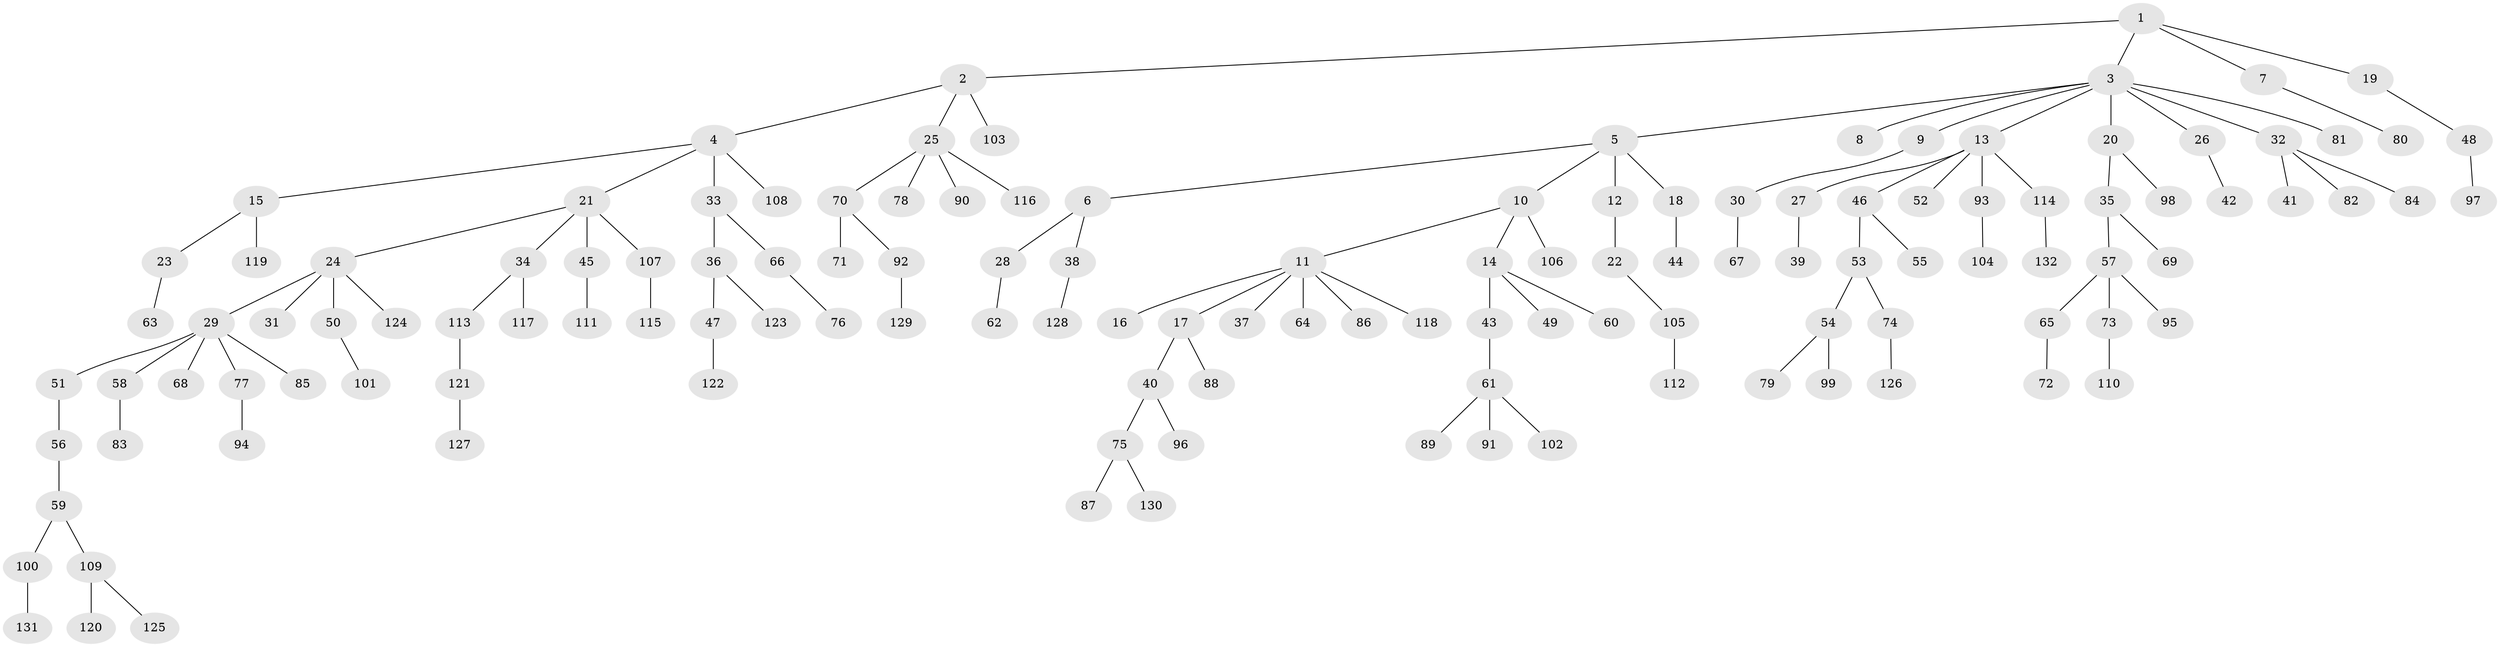 // coarse degree distribution, {6: 0.056179775280898875, 9: 0.011235955056179775, 5: 0.0449438202247191, 3: 0.0449438202247191, 1: 0.6179775280898876, 2: 0.16853932584269662, 4: 0.056179775280898875}
// Generated by graph-tools (version 1.1) at 2025/24/03/03/25 07:24:08]
// undirected, 132 vertices, 131 edges
graph export_dot {
graph [start="1"]
  node [color=gray90,style=filled];
  1;
  2;
  3;
  4;
  5;
  6;
  7;
  8;
  9;
  10;
  11;
  12;
  13;
  14;
  15;
  16;
  17;
  18;
  19;
  20;
  21;
  22;
  23;
  24;
  25;
  26;
  27;
  28;
  29;
  30;
  31;
  32;
  33;
  34;
  35;
  36;
  37;
  38;
  39;
  40;
  41;
  42;
  43;
  44;
  45;
  46;
  47;
  48;
  49;
  50;
  51;
  52;
  53;
  54;
  55;
  56;
  57;
  58;
  59;
  60;
  61;
  62;
  63;
  64;
  65;
  66;
  67;
  68;
  69;
  70;
  71;
  72;
  73;
  74;
  75;
  76;
  77;
  78;
  79;
  80;
  81;
  82;
  83;
  84;
  85;
  86;
  87;
  88;
  89;
  90;
  91;
  92;
  93;
  94;
  95;
  96;
  97;
  98;
  99;
  100;
  101;
  102;
  103;
  104;
  105;
  106;
  107;
  108;
  109;
  110;
  111;
  112;
  113;
  114;
  115;
  116;
  117;
  118;
  119;
  120;
  121;
  122;
  123;
  124;
  125;
  126;
  127;
  128;
  129;
  130;
  131;
  132;
  1 -- 2;
  1 -- 3;
  1 -- 7;
  1 -- 19;
  2 -- 4;
  2 -- 25;
  2 -- 103;
  3 -- 5;
  3 -- 8;
  3 -- 9;
  3 -- 13;
  3 -- 20;
  3 -- 26;
  3 -- 32;
  3 -- 81;
  4 -- 15;
  4 -- 21;
  4 -- 33;
  4 -- 108;
  5 -- 6;
  5 -- 10;
  5 -- 12;
  5 -- 18;
  6 -- 28;
  6 -- 38;
  7 -- 80;
  9 -- 30;
  10 -- 11;
  10 -- 14;
  10 -- 106;
  11 -- 16;
  11 -- 17;
  11 -- 37;
  11 -- 64;
  11 -- 86;
  11 -- 118;
  12 -- 22;
  13 -- 27;
  13 -- 46;
  13 -- 52;
  13 -- 93;
  13 -- 114;
  14 -- 43;
  14 -- 49;
  14 -- 60;
  15 -- 23;
  15 -- 119;
  17 -- 40;
  17 -- 88;
  18 -- 44;
  19 -- 48;
  20 -- 35;
  20 -- 98;
  21 -- 24;
  21 -- 34;
  21 -- 45;
  21 -- 107;
  22 -- 105;
  23 -- 63;
  24 -- 29;
  24 -- 31;
  24 -- 50;
  24 -- 124;
  25 -- 70;
  25 -- 78;
  25 -- 90;
  25 -- 116;
  26 -- 42;
  27 -- 39;
  28 -- 62;
  29 -- 51;
  29 -- 58;
  29 -- 68;
  29 -- 77;
  29 -- 85;
  30 -- 67;
  32 -- 41;
  32 -- 82;
  32 -- 84;
  33 -- 36;
  33 -- 66;
  34 -- 113;
  34 -- 117;
  35 -- 57;
  35 -- 69;
  36 -- 47;
  36 -- 123;
  38 -- 128;
  40 -- 75;
  40 -- 96;
  43 -- 61;
  45 -- 111;
  46 -- 53;
  46 -- 55;
  47 -- 122;
  48 -- 97;
  50 -- 101;
  51 -- 56;
  53 -- 54;
  53 -- 74;
  54 -- 79;
  54 -- 99;
  56 -- 59;
  57 -- 65;
  57 -- 73;
  57 -- 95;
  58 -- 83;
  59 -- 100;
  59 -- 109;
  61 -- 89;
  61 -- 91;
  61 -- 102;
  65 -- 72;
  66 -- 76;
  70 -- 71;
  70 -- 92;
  73 -- 110;
  74 -- 126;
  75 -- 87;
  75 -- 130;
  77 -- 94;
  92 -- 129;
  93 -- 104;
  100 -- 131;
  105 -- 112;
  107 -- 115;
  109 -- 120;
  109 -- 125;
  113 -- 121;
  114 -- 132;
  121 -- 127;
}
